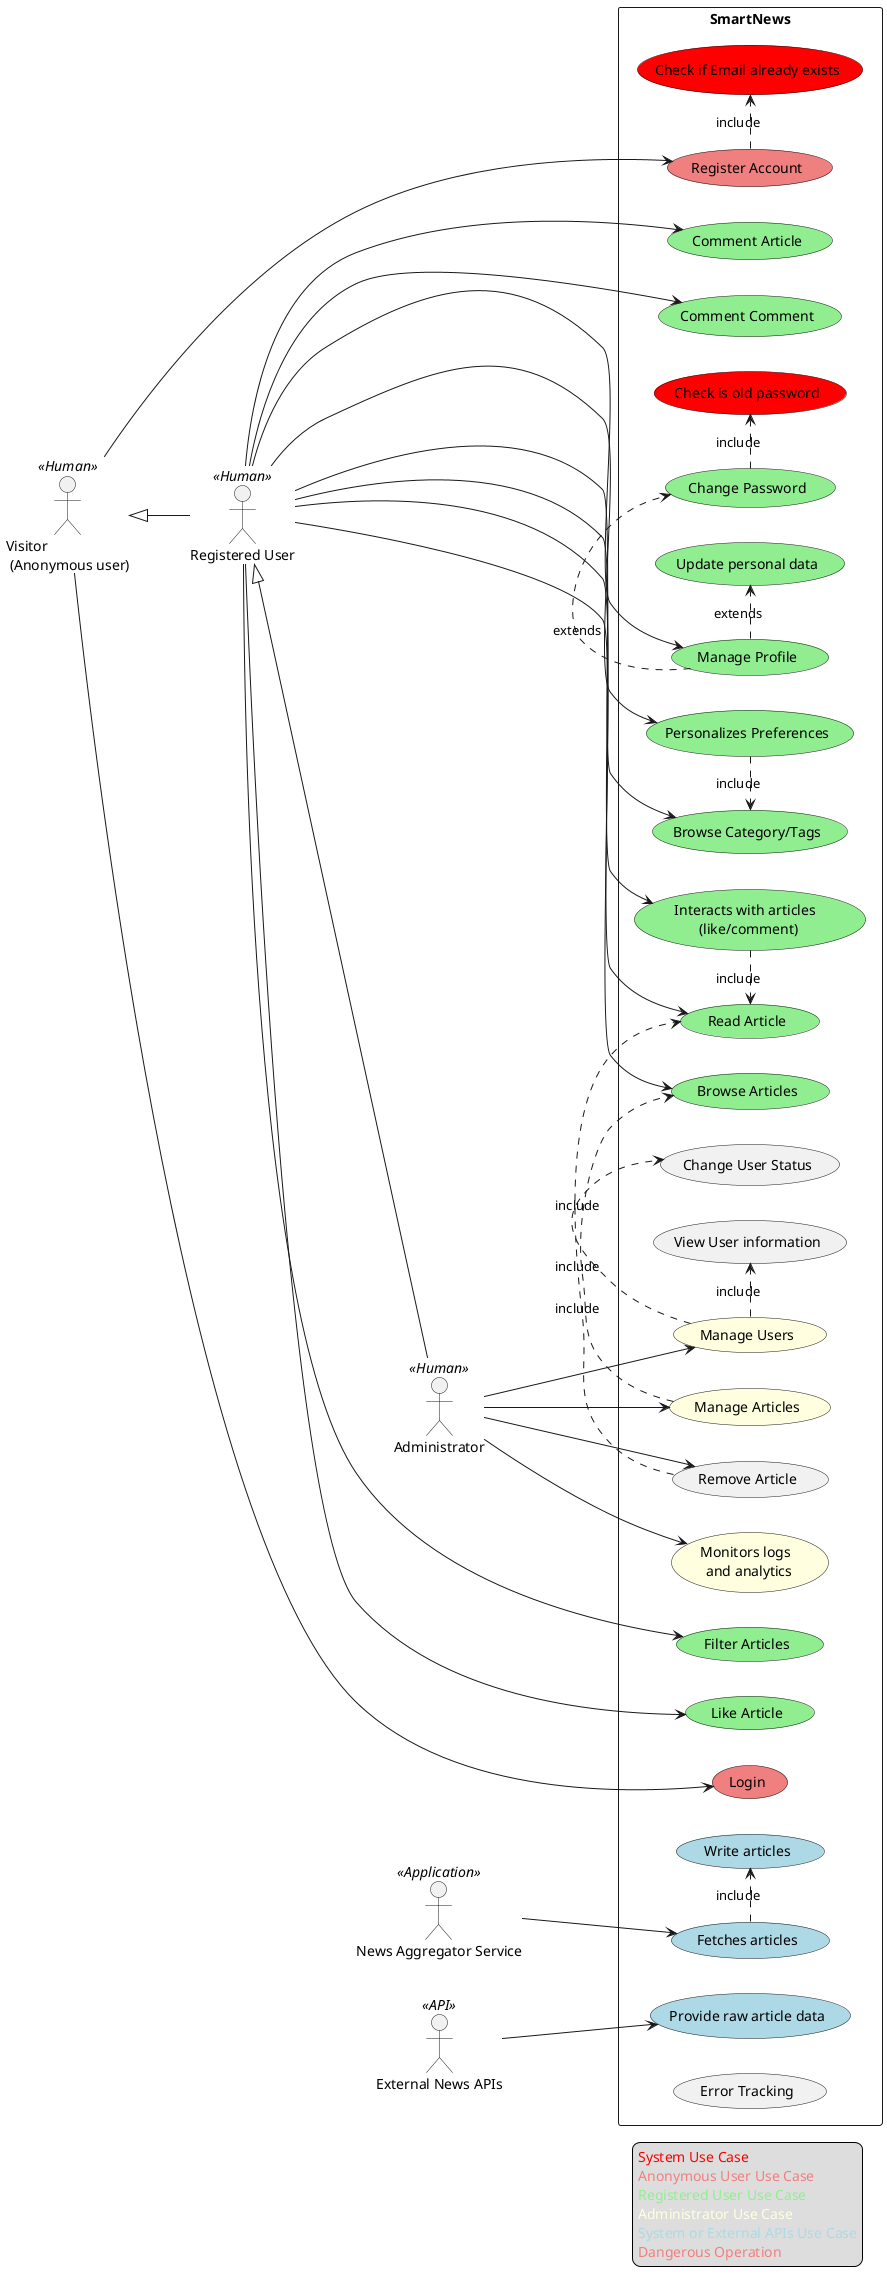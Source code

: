 @startuml
left to right direction

actor "Visitor \n (Anonymous user)" << Human >> as au
actor "Registered User" << Human >> as ru
actor "Administrator" << Human >> as ad
actor "News Aggregator Service" << Application >> as nas
actor "External News APIs" << API >> as ena

au <|-- ru
ru <|-- ad

rectangle SmartNews {
  usecase "Register Account" as UC_AU_1 #LightCoral
  usecase "Check if Email already exists" as UC_AU_11 #Red
  usecase "Login" as UC_AU_2 #LightCoral

  usecase "Manage Profile" as UC_RU_1 #LightGreen
  usecase "Change Password" as UC_RU_11 #LightGreen
  usecase "Update personal data" as UC_RU_12 #LightGreen
  usecase "Check is old password" as UC_RU_111 #Red
  usecase "Personalizes Preferences" as UC_RU_4 #LightGreen
  usecase "Browse Category/Tags" as UC_RU_41 #LightGreen
  usecase "Browse Articles" as UC_RU_5 #LightGreen
  usecase "Read Article" as UC_RU_6 #LightGreen
  usecase "Filter Articles" as UC_RU_7 #LightGreen
  usecase "Interacts with articles \n (like/comment)" as UC_RU_8 #LightGreen
  usecase "Like Article" as UC_RU_81 #LightGreen
  usecase "Comment Article" as UC_RU_82 #LightGreen
  usecase "Comment Comment" as UC_RU_83 #LightGreen

  usecase "Manage Users" as UC_AD_1 #LightYellow
  usecase "View User information" as UC_AD_11
  usecase "Change User Status" as UC_AD_12
  usecase "Manage Articles" as UC_AD_2 #LightYellow
  usecase "Remove Article" as UC_AD_21
  usecase "Monitors logs \n and analytics" as UC_AD_3 #LightYellow

  usecase "Fetches articles" as UC_NAS_1 #LightBlue
  usecase "Write articles" as UC_NAS_11 #LightBlue

  usecase "Provide raw article data" as UC_ENA_1 #LightBlue

  usecase "Error Tracking" as UC_SYS_1
}

au --> UC_AU_1
au --> UC_AU_2

UC_AU_1 .> UC_AU_11 : include

ru --> UC_RU_1
' ru --> UC_RU_11
' ru --> UC_RU_12
ru --> UC_RU_4
ru --> UC_RU_41
ru --> UC_RU_5
ru --> UC_RU_6
ru --> UC_RU_7
ru --> UC_RU_8
ru --> UC_RU_81
ru --> UC_RU_82
ru --> UC_RU_83

UC_RU_1 .> UC_RU_11 : extends
UC_RU_1 .> UC_RU_12 : extends
UC_RU_11 .> UC_RU_111 : include
UC_RU_4 .> UC_RU_41 : include
UC_RU_8 .> UC_RU_6 : include

ad --> UC_AD_1
ad --> UC_AD_2
ad --> UC_AD_21
ad --> UC_AD_3

UC_AD_1 .> UC_AD_11 : include
UC_AD_1 .> UC_AD_12 : include
UC_AD_2 .> UC_RU_5 : include
UC_AD_21 .> UC_RU_6 : include

nas --> UC_NAS_1

UC_NAS_1 .> UC_NAS_11 : include

ena --> UC_ENA_1





legend right
  <color:Red>System Use Case</color>
  <color:LightCoral>Anonymous User Use Case</color>
  <color:LightGreen>Registered User Use Case</color>
  <color:LightYellow>Administrator Use Case</color>
  <color:LightBlue>System or External APIs Use Case</color>
  <color:LightCoral>Dangerous Operation</color>
end legend
@enduml